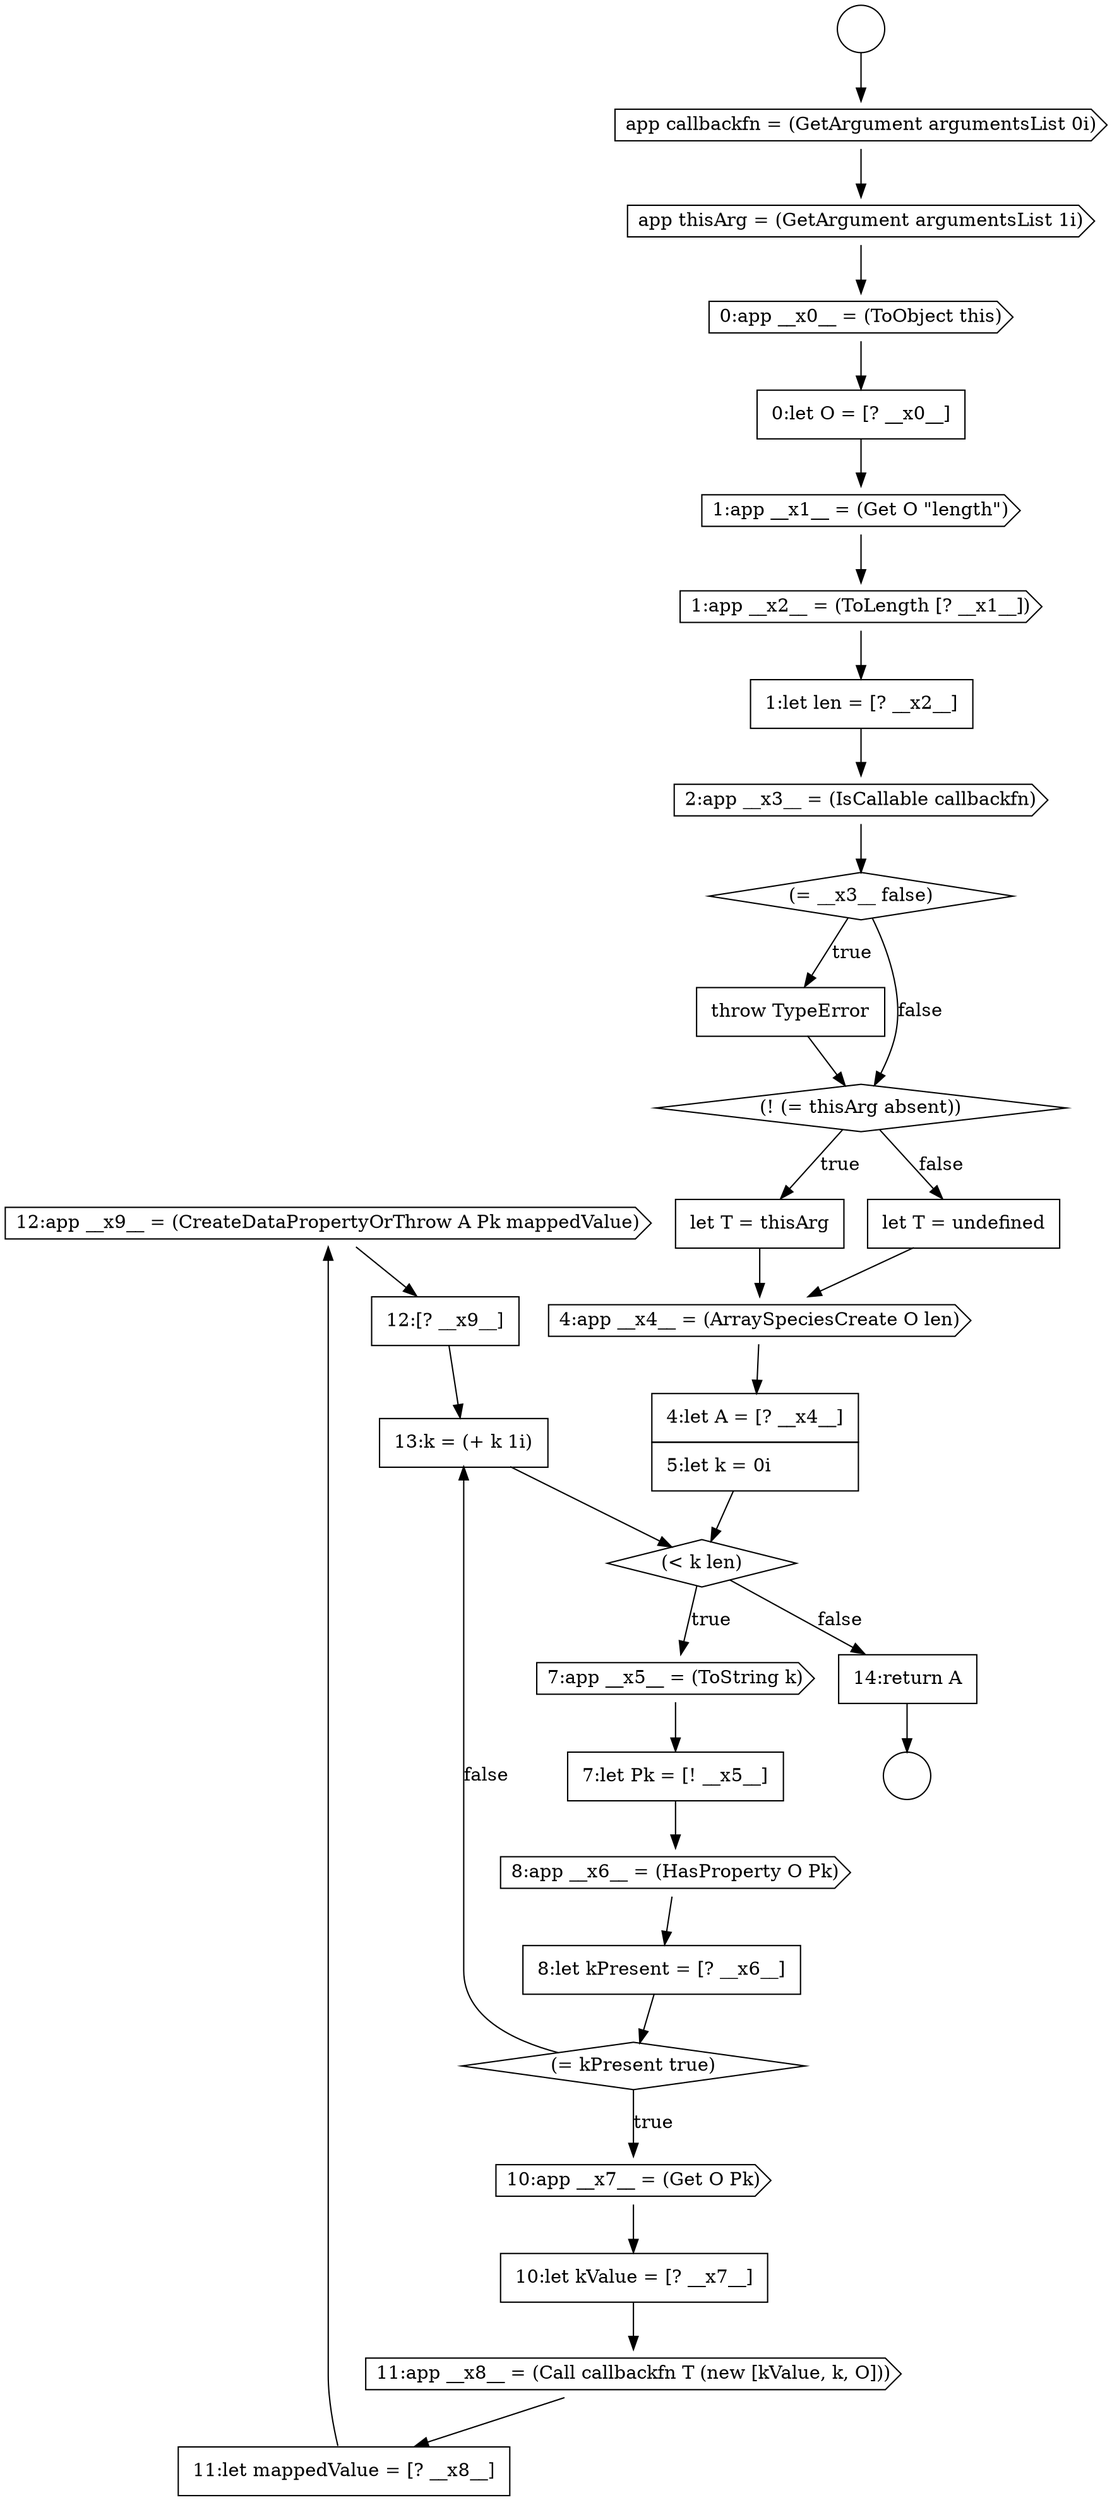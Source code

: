 digraph {
  node14228 [shape=cds, label=<<font color="black">12:app __x9__ = (CreateDataPropertyOrThrow A Pk mappedValue)</font>> color="black" fillcolor="white" style=filled]
  node14205 [shape=cds, label=<<font color="black">0:app __x0__ = (ToObject this)</font>> color="black" fillcolor="white" style=filled]
  node14209 [shape=none, margin=0, label=<<font color="black">
    <table border="0" cellborder="1" cellspacing="0" cellpadding="10">
      <tr><td align="left">1:let len = [? __x2__]</td></tr>
    </table>
  </font>> color="black" fillcolor="white" style=filled]
  node14222 [shape=none, margin=0, label=<<font color="black">
    <table border="0" cellborder="1" cellspacing="0" cellpadding="10">
      <tr><td align="left">8:let kPresent = [? __x6__]</td></tr>
    </table>
  </font>> color="black" fillcolor="white" style=filled]
  node14217 [shape=none, margin=0, label=<<font color="black">
    <table border="0" cellborder="1" cellspacing="0" cellpadding="10">
      <tr><td align="left">4:let A = [? __x4__]</td></tr>
      <tr><td align="left">5:let k = 0i</td></tr>
    </table>
  </font>> color="black" fillcolor="white" style=filled]
  node14212 [shape=none, margin=0, label=<<font color="black">
    <table border="0" cellborder="1" cellspacing="0" cellpadding="10">
      <tr><td align="left">throw TypeError</td></tr>
    </table>
  </font>> color="black" fillcolor="white" style=filled]
  node14227 [shape=none, margin=0, label=<<font color="black">
    <table border="0" cellborder="1" cellspacing="0" cellpadding="10">
      <tr><td align="left">11:let mappedValue = [? __x8__]</td></tr>
    </table>
  </font>> color="black" fillcolor="white" style=filled]
  node14216 [shape=cds, label=<<font color="black">4:app __x4__ = (ArraySpeciesCreate O len)</font>> color="black" fillcolor="white" style=filled]
  node14207 [shape=cds, label=<<font color="black">1:app __x1__ = (Get O &quot;length&quot;)</font>> color="black" fillcolor="white" style=filled]
  node14226 [shape=cds, label=<<font color="black">11:app __x8__ = (Call callbackfn T (new [kValue, k, O]))</font>> color="black" fillcolor="white" style=filled]
  node14202 [shape=circle label=" " color="black" fillcolor="white" style=filled]
  node14219 [shape=cds, label=<<font color="black">7:app __x5__ = (ToString k)</font>> color="black" fillcolor="white" style=filled]
  node14214 [shape=none, margin=0, label=<<font color="black">
    <table border="0" cellborder="1" cellspacing="0" cellpadding="10">
      <tr><td align="left">let T = thisArg</td></tr>
    </table>
  </font>> color="black" fillcolor="white" style=filled]
  node14225 [shape=none, margin=0, label=<<font color="black">
    <table border="0" cellborder="1" cellspacing="0" cellpadding="10">
      <tr><td align="left">10:let kValue = [? __x7__]</td></tr>
    </table>
  </font>> color="black" fillcolor="white" style=filled]
  node14210 [shape=cds, label=<<font color="black">2:app __x3__ = (IsCallable callbackfn)</font>> color="black" fillcolor="white" style=filled]
  node14221 [shape=cds, label=<<font color="black">8:app __x6__ = (HasProperty O Pk)</font>> color="black" fillcolor="white" style=filled]
  node14220 [shape=none, margin=0, label=<<font color="black">
    <table border="0" cellborder="1" cellspacing="0" cellpadding="10">
      <tr><td align="left">7:let Pk = [! __x5__]</td></tr>
    </table>
  </font>> color="black" fillcolor="white" style=filled]
  node14203 [shape=cds, label=<<font color="black">app callbackfn = (GetArgument argumentsList 0i)</font>> color="black" fillcolor="white" style=filled]
  node14213 [shape=diamond, label=<<font color="black">(! (= thisArg absent))</font>> color="black" fillcolor="white" style=filled]
  node14231 [shape=none, margin=0, label=<<font color="black">
    <table border="0" cellborder="1" cellspacing="0" cellpadding="10">
      <tr><td align="left">14:return A</td></tr>
    </table>
  </font>> color="black" fillcolor="white" style=filled]
  node14206 [shape=none, margin=0, label=<<font color="black">
    <table border="0" cellborder="1" cellspacing="0" cellpadding="10">
      <tr><td align="left">0:let O = [? __x0__]</td></tr>
    </table>
  </font>> color="black" fillcolor="white" style=filled]
  node14223 [shape=diamond, label=<<font color="black">(= kPresent true)</font>> color="black" fillcolor="white" style=filled]
  node14218 [shape=diamond, label=<<font color="black">(&lt; k len)</font>> color="black" fillcolor="white" style=filled]
  node14230 [shape=none, margin=0, label=<<font color="black">
    <table border="0" cellborder="1" cellspacing="0" cellpadding="10">
      <tr><td align="left">13:k = (+ k 1i)</td></tr>
    </table>
  </font>> color="black" fillcolor="white" style=filled]
  node14211 [shape=diamond, label=<<font color="black">(= __x3__ false)</font>> color="black" fillcolor="white" style=filled]
  node14201 [shape=circle label=" " color="black" fillcolor="white" style=filled]
  node14215 [shape=none, margin=0, label=<<font color="black">
    <table border="0" cellborder="1" cellspacing="0" cellpadding="10">
      <tr><td align="left">let T = undefined</td></tr>
    </table>
  </font>> color="black" fillcolor="white" style=filled]
  node14224 [shape=cds, label=<<font color="black">10:app __x7__ = (Get O Pk)</font>> color="black" fillcolor="white" style=filled]
  node14204 [shape=cds, label=<<font color="black">app thisArg = (GetArgument argumentsList 1i)</font>> color="black" fillcolor="white" style=filled]
  node14229 [shape=none, margin=0, label=<<font color="black">
    <table border="0" cellborder="1" cellspacing="0" cellpadding="10">
      <tr><td align="left">12:[? __x9__]</td></tr>
    </table>
  </font>> color="black" fillcolor="white" style=filled]
  node14208 [shape=cds, label=<<font color="black">1:app __x2__ = (ToLength [? __x1__])</font>> color="black" fillcolor="white" style=filled]
  node14208 -> node14209 [ color="black"]
  node14223 -> node14224 [label=<<font color="black">true</font>> color="black"]
  node14223 -> node14230 [label=<<font color="black">false</font>> color="black"]
  node14204 -> node14205 [ color="black"]
  node14214 -> node14216 [ color="black"]
  node14211 -> node14212 [label=<<font color="black">true</font>> color="black"]
  node14211 -> node14213 [label=<<font color="black">false</font>> color="black"]
  node14225 -> node14226 [ color="black"]
  node14213 -> node14214 [label=<<font color="black">true</font>> color="black"]
  node14213 -> node14215 [label=<<font color="black">false</font>> color="black"]
  node14231 -> node14202 [ color="black"]
  node14224 -> node14225 [ color="black"]
  node14210 -> node14211 [ color="black"]
  node14230 -> node14218 [ color="black"]
  node14221 -> node14222 [ color="black"]
  node14220 -> node14221 [ color="black"]
  node14217 -> node14218 [ color="black"]
  node14227 -> node14228 [ color="black"]
  node14201 -> node14203 [ color="black"]
  node14229 -> node14230 [ color="black"]
  node14222 -> node14223 [ color="black"]
  node14228 -> node14229 [ color="black"]
  node14218 -> node14219 [label=<<font color="black">true</font>> color="black"]
  node14218 -> node14231 [label=<<font color="black">false</font>> color="black"]
  node14216 -> node14217 [ color="black"]
  node14215 -> node14216 [ color="black"]
  node14226 -> node14227 [ color="black"]
  node14219 -> node14220 [ color="black"]
  node14209 -> node14210 [ color="black"]
  node14207 -> node14208 [ color="black"]
  node14212 -> node14213 [ color="black"]
  node14205 -> node14206 [ color="black"]
  node14203 -> node14204 [ color="black"]
  node14206 -> node14207 [ color="black"]
}
